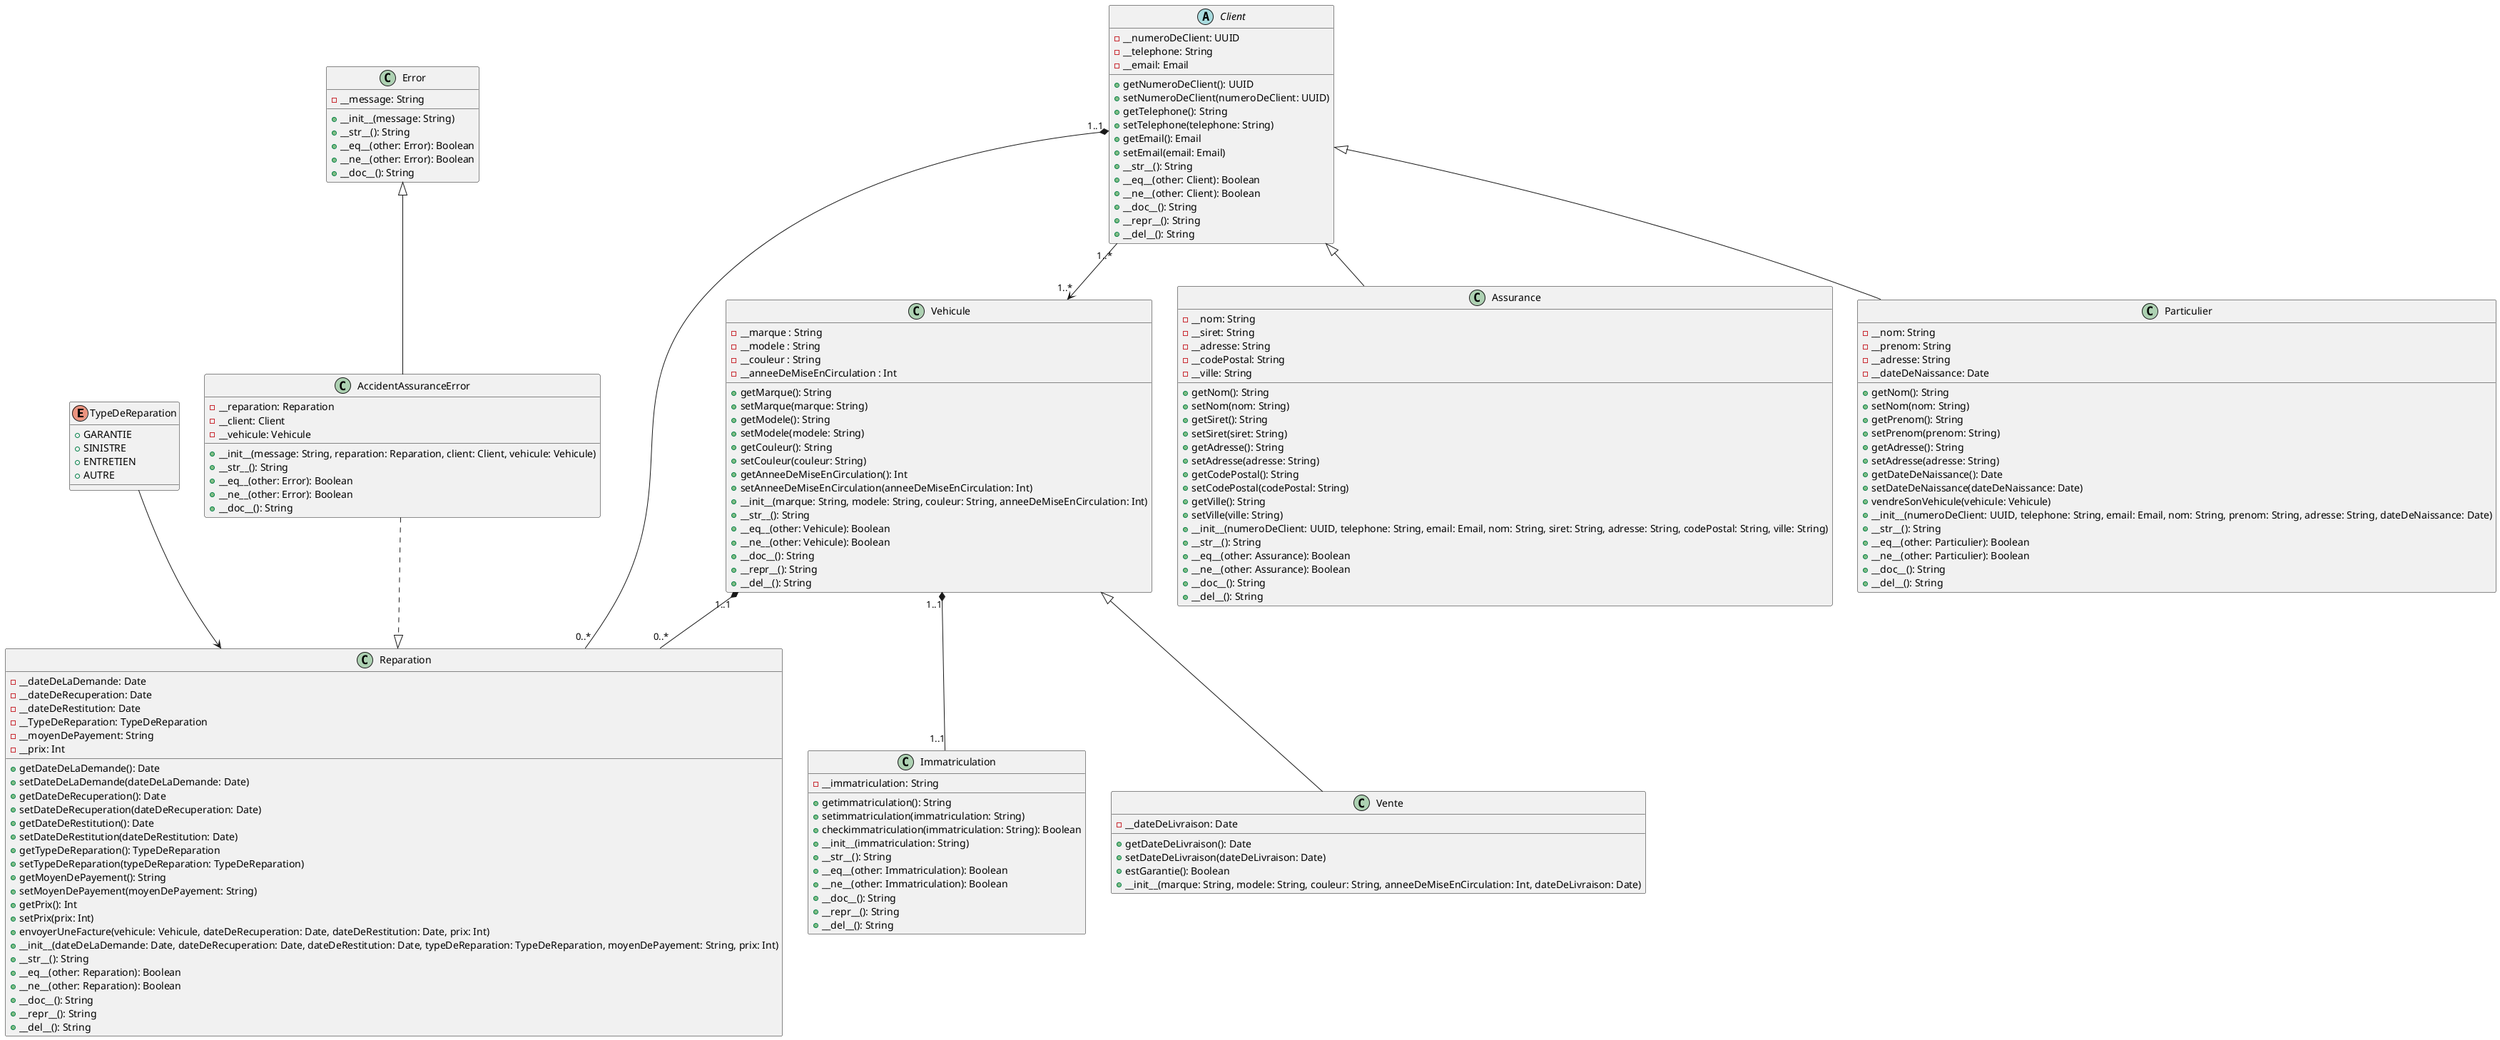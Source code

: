@startuml MonAuto
TypeDeReparation --> Reparation
Client "1..*" --> "1..*" Vehicule
Client "1..1" *-- "0..*" Reparation
Vehicule "1..1" *-- "0..*" Reparation
Vehicule " 1..1" *-- "1..1" Immatriculation
AccidentAssuranceError ..|> Reparation

class Immatriculation {
    - __immatriculation: String
    + getimmatriculation(): String
    + setimmatriculation(immatriculation: String)
    + checkimmatriculation(immatriculation: String): Boolean
    + __init__(immatriculation: String)
    + __str__(): String
    + __eq__(other: Immatriculation): Boolean
    + __ne__(other: Immatriculation): Boolean
    + __doc__(): String
    + __repr__(): String
    + __del__(): String
}

class Vehicule {
    - __marque : String
    - __modele : String
    - __couleur : String
    - __anneeDeMiseEnCirculation : Int
    + getMarque(): String
    + setMarque(marque: String)
    + getModele(): String
    + setModele(modele: String)
    + getCouleur(): String
    + setCouleur(couleur: String)
    + getAnneeDeMiseEnCirculation(): Int
    + setAnneeDeMiseEnCirculation(anneeDeMiseEnCirculation: Int)
    + __init__(marque: String, modele: String, couleur: String, anneeDeMiseEnCirculation: Int)
    + __str__(): String
    + __eq__(other: Vehicule): Boolean
    + __ne__(other: Vehicule): Boolean
    + __doc__(): String
    + __repr__(): String
    + __del__(): String
}

class Vente extends Vehicule {
    - __dateDeLivraison: Date
    + getDateDeLivraison(): Date
    + setDateDeLivraison(dateDeLivraison: Date)
    + estGarantie(): Boolean
    + __init__(marque: String, modele: String, couleur: String, anneeDeMiseEnCirculation: Int, dateDeLivraison: Date)
}

class Reparation {
    - __dateDeLaDemande: Date
    - __dateDeRecuperation: Date
    - __dateDeRestitution: Date
    - __TypeDeReparation: TypeDeReparation
    - __moyenDePayement: String
    - __prix: Int
    + getDateDeLaDemande(): Date
    + setDateDeLaDemande(dateDeLaDemande: Date)
    + getDateDeRecuperation(): Date
    + setDateDeRecuperation(dateDeRecuperation: Date)
    + getDateDeRestitution(): Date
    + setDateDeRestitution(dateDeRestitution: Date)
    + getTypeDeReparation(): TypeDeReparation
    + setTypeDeReparation(typeDeReparation: TypeDeReparation)
    + getMoyenDePayement(): String
    + setMoyenDePayement(moyenDePayement: String)
    + getPrix(): Int
    + setPrix(prix: Int)
    + envoyerUneFacture(vehicule: Vehicule, dateDeRecuperation: Date, dateDeRestitution: Date, prix: Int)
    + __init__(dateDeLaDemande: Date, dateDeRecuperation: Date, dateDeRestitution: Date, typeDeReparation: TypeDeReparation, moyenDePayement: String, prix: Int)
    + __str__(): String
    + __eq__(other: Reparation): Boolean
    + __ne__(other: Reparation): Boolean
    + __doc__(): String
    + __repr__(): String
    + __del__(): String
}

enum TypeDeReparation {
    + GARANTIE
    + SINISTRE
    + ENTRETIEN
    + AUTRE
}

abstract Client {
    - __numeroDeClient: UUID
    - __telephone: String
    - __email: Email
    + getNumeroDeClient(): UUID
    + setNumeroDeClient(numeroDeClient: UUID)
    + getTelephone(): String
    + setTelephone(telephone: String)
    + getEmail(): Email
    + setEmail(email: Email)
    + __str__(): String
    + __eq__(other: Client): Boolean
    + __ne__(other: Client): Boolean
    + __doc__(): String
    + __repr__(): String
    + __del__(): String
}

class Assurance extends Client {
    - __nom: String
    - __siret: String
    - __adresse: String
    - __codePostal: String
    - __ville: String
    + getNom(): String
    + setNom(nom: String)
    + getSiret(): String
    + setSiret(siret: String)
    + getAdresse(): String
    + setAdresse(adresse: String)
    + getCodePostal(): String
    + setCodePostal(codePostal: String)
    + getVille(): String
    + setVille(ville: String)
    + __init__(numeroDeClient: UUID, telephone: String, email: Email, nom: String, siret: String, adresse: String, codePostal: String, ville: String)
    + __str__(): String
    + __eq__(other: Assurance): Boolean
    + __ne__(other: Assurance): Boolean
    + __doc__(): String
    + __del__(): String
}

class Particulier extends Client {
    - __nom: String
    - __prenom: String
    - __adresse: String
    - __dateDeNaissance: Date
    + getNom(): String
    + setNom(nom: String)
    + getPrenom(): String
    + setPrenom(prenom: String)
    + getAdresse(): String
    + setAdresse(adresse: String)
    + getDateDeNaissance(): Date
    + setDateDeNaissance(dateDeNaissance: Date)
    + vendreSonVehicule(vehicule: Vehicule)
    + __init__(numeroDeClient: UUID, telephone: String, email: Email, nom: String, prenom: String, adresse: String, dateDeNaissance: Date)
    + __str__(): String
    + __eq__(other: Particulier): Boolean
    + __ne__(other: Particulier): Boolean
    + __doc__(): String
    + __del__(): String
} 

class Error {
    - __message: String
    + __init__(message: String)
    + __str__(): String
    + __eq__(other: Error): Boolean
    + __ne__(other: Error): Boolean
    + __doc__(): String
}

class AccidentAssuranceError extends Error {
    - __reparation: Reparation
    - __client: Client
    - __vehicule: Vehicule
    + __init__(message: String, reparation: Reparation, client: Client, vehicule: Vehicule)
    + __str__(): String
    + __eq__(other: Error): Boolean
    + __ne__(other: Error): Boolean
    + __doc__(): String
}


@enduml
